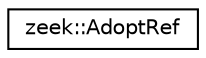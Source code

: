 digraph "Graphical Class Hierarchy"
{
 // LATEX_PDF_SIZE
  edge [fontname="Helvetica",fontsize="10",labelfontname="Helvetica",labelfontsize="10"];
  node [fontname="Helvetica",fontsize="10",shape=record];
  rankdir="LR";
  Node0 [label="zeek::AdoptRef",height=0.2,width=0.4,color="black", fillcolor="white", style="filled",URL="$d5/d36/namespacezeek.html#d1/d24/structzeek_1_1AdoptRef",tooltip=" "];
}
